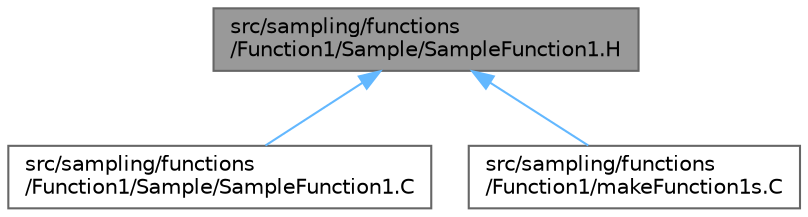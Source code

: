 digraph "src/sampling/functions/Function1/Sample/SampleFunction1.H"
{
 // LATEX_PDF_SIZE
  bgcolor="transparent";
  edge [fontname=Helvetica,fontsize=10,labelfontname=Helvetica,labelfontsize=10];
  node [fontname=Helvetica,fontsize=10,shape=box,height=0.2,width=0.4];
  Node1 [id="Node000001",label="src/sampling/functions\l/Function1/Sample/SampleFunction1.H",height=0.2,width=0.4,color="gray40", fillcolor="grey60", style="filled", fontcolor="black",tooltip=" "];
  Node1 -> Node2 [id="edge1_Node000001_Node000002",dir="back",color="steelblue1",style="solid",tooltip=" "];
  Node2 [id="Node000002",label="src/sampling/functions\l/Function1/Sample/SampleFunction1.C",height=0.2,width=0.4,color="grey40", fillcolor="white", style="filled",URL="$SampleFunction1_8C.html",tooltip=" "];
  Node1 -> Node3 [id="edge2_Node000001_Node000003",dir="back",color="steelblue1",style="solid",tooltip=" "];
  Node3 [id="Node000003",label="src/sampling/functions\l/Function1/makeFunction1s.C",height=0.2,width=0.4,color="grey40", fillcolor="white", style="filled",URL="$sampling_2functions_2Function1_2makeFunction1s_8C.html",tooltip=" "];
}
